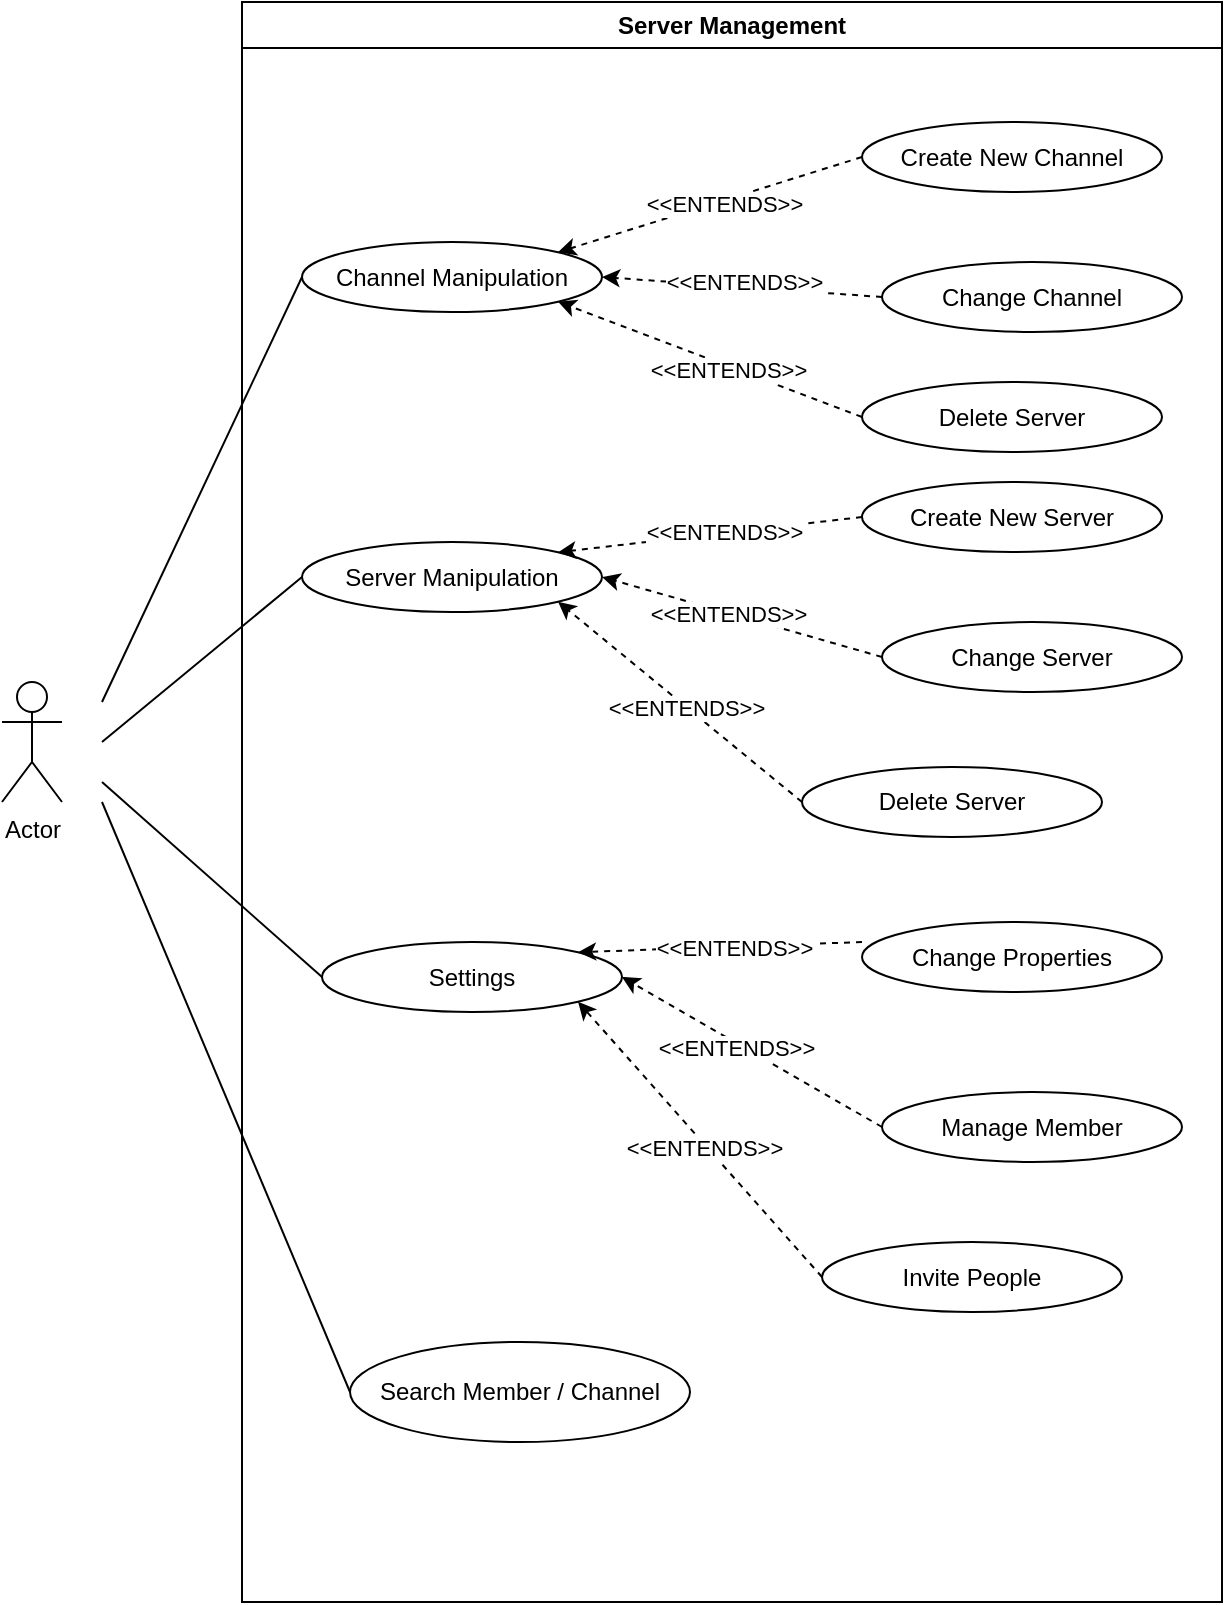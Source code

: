 <mxfile version="23.1.1" type="github">
  <diagram name="Page-1" id="YQ3UiAFa2FJOTCWodV5u">
    <mxGraphModel dx="1114" dy="558" grid="1" gridSize="10" guides="1" tooltips="1" connect="1" arrows="1" fold="1" page="1" pageScale="1" pageWidth="827" pageHeight="1169" math="0" shadow="0">
      <root>
        <mxCell id="0" />
        <mxCell id="1" parent="0" />
        <mxCell id="QVReD4pQJGgZ_GsCaPXj-4" value="Server Management" style="swimlane;whiteSpace=wrap;html=1;" parent="1" vertex="1">
          <mxGeometry x="190" y="40" width="490" height="800" as="geometry" />
        </mxCell>
        <mxCell id="6f-QjpaBFBmBkzcDSJa--1" value="Channel Manipulation" style="ellipse;whiteSpace=wrap;html=1;" vertex="1" parent="QVReD4pQJGgZ_GsCaPXj-4">
          <mxGeometry x="30" y="120" width="150" height="35" as="geometry" />
        </mxCell>
        <mxCell id="6f-QjpaBFBmBkzcDSJa--2" value="Server Manipulation" style="ellipse;whiteSpace=wrap;html=1;" vertex="1" parent="QVReD4pQJGgZ_GsCaPXj-4">
          <mxGeometry x="30" y="270" width="150" height="35" as="geometry" />
        </mxCell>
        <mxCell id="6f-QjpaBFBmBkzcDSJa--3" value="Settings" style="ellipse;whiteSpace=wrap;html=1;" vertex="1" parent="QVReD4pQJGgZ_GsCaPXj-4">
          <mxGeometry x="40" y="470" width="150" height="35" as="geometry" />
        </mxCell>
        <mxCell id="6f-QjpaBFBmBkzcDSJa--4" value="Create New Channel" style="ellipse;whiteSpace=wrap;html=1;" vertex="1" parent="QVReD4pQJGgZ_GsCaPXj-4">
          <mxGeometry x="310" y="60" width="150" height="35" as="geometry" />
        </mxCell>
        <mxCell id="6f-QjpaBFBmBkzcDSJa--5" value="Change Channel" style="ellipse;whiteSpace=wrap;html=1;" vertex="1" parent="QVReD4pQJGgZ_GsCaPXj-4">
          <mxGeometry x="320" y="130" width="150" height="35" as="geometry" />
        </mxCell>
        <mxCell id="6f-QjpaBFBmBkzcDSJa--6" value="Create New Server" style="ellipse;whiteSpace=wrap;html=1;" vertex="1" parent="QVReD4pQJGgZ_GsCaPXj-4">
          <mxGeometry x="310" y="240" width="150" height="35" as="geometry" />
        </mxCell>
        <mxCell id="6f-QjpaBFBmBkzcDSJa--7" value="Change Server" style="ellipse;whiteSpace=wrap;html=1;" vertex="1" parent="QVReD4pQJGgZ_GsCaPXj-4">
          <mxGeometry x="320" y="310" width="150" height="35" as="geometry" />
        </mxCell>
        <mxCell id="6f-QjpaBFBmBkzcDSJa--8" value="Delete Server" style="ellipse;whiteSpace=wrap;html=1;" vertex="1" parent="QVReD4pQJGgZ_GsCaPXj-4">
          <mxGeometry x="310" y="190" width="150" height="35" as="geometry" />
        </mxCell>
        <mxCell id="6f-QjpaBFBmBkzcDSJa--9" value="Delete Server" style="ellipse;whiteSpace=wrap;html=1;" vertex="1" parent="QVReD4pQJGgZ_GsCaPXj-4">
          <mxGeometry x="280" y="382.5" width="150" height="35" as="geometry" />
        </mxCell>
        <mxCell id="6f-QjpaBFBmBkzcDSJa--10" value="Change Properties" style="ellipse;whiteSpace=wrap;html=1;" vertex="1" parent="QVReD4pQJGgZ_GsCaPXj-4">
          <mxGeometry x="310" y="460" width="150" height="35" as="geometry" />
        </mxCell>
        <mxCell id="6f-QjpaBFBmBkzcDSJa--11" value="Manage Member" style="ellipse;whiteSpace=wrap;html=1;" vertex="1" parent="QVReD4pQJGgZ_GsCaPXj-4">
          <mxGeometry x="320" y="545" width="150" height="35" as="geometry" />
        </mxCell>
        <mxCell id="6f-QjpaBFBmBkzcDSJa--12" value="Invite People" style="ellipse;whiteSpace=wrap;html=1;" vertex="1" parent="QVReD4pQJGgZ_GsCaPXj-4">
          <mxGeometry x="290" y="620" width="150" height="35" as="geometry" />
        </mxCell>
        <mxCell id="6f-QjpaBFBmBkzcDSJa--26" value="Search Member / Channel" style="ellipse;whiteSpace=wrap;html=1;" vertex="1" parent="QVReD4pQJGgZ_GsCaPXj-4">
          <mxGeometry x="54" y="670" width="170" height="50" as="geometry" />
        </mxCell>
        <mxCell id="6f-QjpaBFBmBkzcDSJa--27" value="" style="endArrow=classic;html=1;rounded=0;exitX=0;exitY=0.5;exitDx=0;exitDy=0;entryX=1;entryY=0;entryDx=0;entryDy=0;dashed=1;" edge="1" parent="QVReD4pQJGgZ_GsCaPXj-4" source="6f-QjpaBFBmBkzcDSJa--4" target="6f-QjpaBFBmBkzcDSJa--1">
          <mxGeometry width="50" height="50" relative="1" as="geometry">
            <mxPoint x="200" y="280" as="sourcePoint" />
            <mxPoint x="250" y="230" as="targetPoint" />
          </mxGeometry>
        </mxCell>
        <mxCell id="6f-QjpaBFBmBkzcDSJa--41" value="&amp;lt;&amp;lt;ENTENDS&amp;gt;&amp;gt;" style="edgeLabel;html=1;align=center;verticalAlign=middle;resizable=0;points=[];" vertex="1" connectable="0" parent="6f-QjpaBFBmBkzcDSJa--27">
          <mxGeometry x="-0.086" y="1" relative="1" as="geometry">
            <mxPoint as="offset" />
          </mxGeometry>
        </mxCell>
        <mxCell id="6f-QjpaBFBmBkzcDSJa--28" value="" style="endArrow=classic;html=1;rounded=0;exitX=0;exitY=0.5;exitDx=0;exitDy=0;entryX=1;entryY=0.5;entryDx=0;entryDy=0;dashed=1;" edge="1" parent="QVReD4pQJGgZ_GsCaPXj-4" source="6f-QjpaBFBmBkzcDSJa--5" target="6f-QjpaBFBmBkzcDSJa--1">
          <mxGeometry width="50" height="50" relative="1" as="geometry">
            <mxPoint x="200" y="280" as="sourcePoint" />
            <mxPoint x="250" y="230" as="targetPoint" />
          </mxGeometry>
        </mxCell>
        <mxCell id="6f-QjpaBFBmBkzcDSJa--42" value="&amp;lt;&amp;lt;ENTENDS&amp;gt;&amp;gt;" style="edgeLabel;html=1;align=center;verticalAlign=middle;resizable=0;points=[];" vertex="1" connectable="0" parent="6f-QjpaBFBmBkzcDSJa--28">
          <mxGeometry y="-3" relative="1" as="geometry">
            <mxPoint as="offset" />
          </mxGeometry>
        </mxCell>
        <mxCell id="6f-QjpaBFBmBkzcDSJa--30" value="" style="endArrow=classic;html=1;rounded=0;exitX=0;exitY=0.5;exitDx=0;exitDy=0;entryX=1;entryY=1;entryDx=0;entryDy=0;dashed=1;" edge="1" parent="QVReD4pQJGgZ_GsCaPXj-4" source="6f-QjpaBFBmBkzcDSJa--8" target="6f-QjpaBFBmBkzcDSJa--1">
          <mxGeometry width="50" height="50" relative="1" as="geometry">
            <mxPoint x="200" y="280" as="sourcePoint" />
            <mxPoint x="250" y="230" as="targetPoint" />
          </mxGeometry>
        </mxCell>
        <mxCell id="6f-QjpaBFBmBkzcDSJa--43" value="&amp;lt;&amp;lt;ENTENDS&amp;gt;&amp;gt;" style="edgeLabel;html=1;align=center;verticalAlign=middle;resizable=0;points=[];" vertex="1" connectable="0" parent="6f-QjpaBFBmBkzcDSJa--30">
          <mxGeometry x="-0.116" y="2" relative="1" as="geometry">
            <mxPoint x="1" as="offset" />
          </mxGeometry>
        </mxCell>
        <mxCell id="6f-QjpaBFBmBkzcDSJa--31" value="" style="endArrow=classic;html=1;rounded=0;exitX=0;exitY=0.5;exitDx=0;exitDy=0;entryX=1;entryY=0;entryDx=0;entryDy=0;dashed=1;" edge="1" parent="QVReD4pQJGgZ_GsCaPXj-4" source="6f-QjpaBFBmBkzcDSJa--6" target="6f-QjpaBFBmBkzcDSJa--2">
          <mxGeometry width="50" height="50" relative="1" as="geometry">
            <mxPoint x="200" y="280" as="sourcePoint" />
            <mxPoint x="250" y="230" as="targetPoint" />
          </mxGeometry>
        </mxCell>
        <mxCell id="6f-QjpaBFBmBkzcDSJa--44" value="&amp;lt;&amp;lt;ENTENDS&amp;gt;&amp;gt;" style="edgeLabel;html=1;align=center;verticalAlign=middle;resizable=0;points=[];" vertex="1" connectable="0" parent="6f-QjpaBFBmBkzcDSJa--31">
          <mxGeometry x="-0.087" y="-1" relative="1" as="geometry">
            <mxPoint as="offset" />
          </mxGeometry>
        </mxCell>
        <mxCell id="6f-QjpaBFBmBkzcDSJa--32" value="" style="endArrow=classic;html=1;rounded=0;exitX=0;exitY=0.5;exitDx=0;exitDy=0;entryX=1;entryY=0.5;entryDx=0;entryDy=0;dashed=1;" edge="1" parent="QVReD4pQJGgZ_GsCaPXj-4" source="6f-QjpaBFBmBkzcDSJa--7" target="6f-QjpaBFBmBkzcDSJa--2">
          <mxGeometry width="50" height="50" relative="1" as="geometry">
            <mxPoint x="200" y="280" as="sourcePoint" />
            <mxPoint x="250" y="230" as="targetPoint" />
          </mxGeometry>
        </mxCell>
        <mxCell id="6f-QjpaBFBmBkzcDSJa--45" value="&amp;lt;&amp;lt;ENTENDS&amp;gt;&amp;gt;" style="edgeLabel;html=1;align=center;verticalAlign=middle;resizable=0;points=[];" vertex="1" connectable="0" parent="6f-QjpaBFBmBkzcDSJa--32">
          <mxGeometry x="0.083" relative="1" as="geometry">
            <mxPoint x="-1" as="offset" />
          </mxGeometry>
        </mxCell>
        <mxCell id="6f-QjpaBFBmBkzcDSJa--33" value="" style="endArrow=classic;html=1;rounded=0;exitX=0;exitY=0.5;exitDx=0;exitDy=0;entryX=1;entryY=1;entryDx=0;entryDy=0;dashed=1;" edge="1" parent="QVReD4pQJGgZ_GsCaPXj-4" source="6f-QjpaBFBmBkzcDSJa--9" target="6f-QjpaBFBmBkzcDSJa--2">
          <mxGeometry width="50" height="50" relative="1" as="geometry">
            <mxPoint x="200" y="280" as="sourcePoint" />
            <mxPoint x="250" y="230" as="targetPoint" />
          </mxGeometry>
        </mxCell>
        <mxCell id="6f-QjpaBFBmBkzcDSJa--46" value="&amp;lt;&amp;lt;ENTENDS&amp;gt;&amp;gt;" style="edgeLabel;html=1;align=center;verticalAlign=middle;resizable=0;points=[];" vertex="1" connectable="0" parent="6f-QjpaBFBmBkzcDSJa--33">
          <mxGeometry x="-0.048" y="1" relative="1" as="geometry">
            <mxPoint as="offset" />
          </mxGeometry>
        </mxCell>
        <mxCell id="6f-QjpaBFBmBkzcDSJa--34" value="" style="endArrow=classic;html=1;rounded=0;exitX=0;exitY=0.286;exitDx=0;exitDy=0;exitPerimeter=0;entryX=1;entryY=0;entryDx=0;entryDy=0;dashed=1;" edge="1" parent="QVReD4pQJGgZ_GsCaPXj-4" source="6f-QjpaBFBmBkzcDSJa--10" target="6f-QjpaBFBmBkzcDSJa--3">
          <mxGeometry width="50" height="50" relative="1" as="geometry">
            <mxPoint x="200" y="420" as="sourcePoint" />
            <mxPoint x="250" y="370" as="targetPoint" />
          </mxGeometry>
        </mxCell>
        <mxCell id="6f-QjpaBFBmBkzcDSJa--47" value="&amp;lt;&amp;lt;ENTENDS&amp;gt;&amp;gt;" style="edgeLabel;html=1;align=center;verticalAlign=middle;resizable=0;points=[];" vertex="1" connectable="0" parent="6f-QjpaBFBmBkzcDSJa--34">
          <mxGeometry x="-0.101" relative="1" as="geometry">
            <mxPoint as="offset" />
          </mxGeometry>
        </mxCell>
        <mxCell id="6f-QjpaBFBmBkzcDSJa--35" value="" style="endArrow=classic;html=1;rounded=0;exitX=0;exitY=0.5;exitDx=0;exitDy=0;entryX=1;entryY=0.5;entryDx=0;entryDy=0;dashed=1;" edge="1" parent="QVReD4pQJGgZ_GsCaPXj-4" source="6f-QjpaBFBmBkzcDSJa--11" target="6f-QjpaBFBmBkzcDSJa--3">
          <mxGeometry width="50" height="50" relative="1" as="geometry">
            <mxPoint x="200" y="420" as="sourcePoint" />
            <mxPoint x="250" y="370" as="targetPoint" />
          </mxGeometry>
        </mxCell>
        <mxCell id="6f-QjpaBFBmBkzcDSJa--48" value="&amp;lt;&amp;lt;ENTENDS&amp;gt;&amp;gt;" style="edgeLabel;html=1;align=center;verticalAlign=middle;resizable=0;points=[];" vertex="1" connectable="0" parent="6f-QjpaBFBmBkzcDSJa--35">
          <mxGeometry x="0.115" y="2" relative="1" as="geometry">
            <mxPoint as="offset" />
          </mxGeometry>
        </mxCell>
        <mxCell id="6f-QjpaBFBmBkzcDSJa--36" value="" style="endArrow=classic;html=1;rounded=0;exitX=0;exitY=0.5;exitDx=0;exitDy=0;entryX=1;entryY=1;entryDx=0;entryDy=0;dashed=1;" edge="1" parent="QVReD4pQJGgZ_GsCaPXj-4" source="6f-QjpaBFBmBkzcDSJa--12" target="6f-QjpaBFBmBkzcDSJa--3">
          <mxGeometry width="50" height="50" relative="1" as="geometry">
            <mxPoint x="200" y="420" as="sourcePoint" />
            <mxPoint x="250" y="370" as="targetPoint" />
          </mxGeometry>
        </mxCell>
        <mxCell id="6f-QjpaBFBmBkzcDSJa--49" value="&amp;lt;&amp;lt;ENTENDS&amp;gt;&amp;gt;" style="edgeLabel;html=1;align=center;verticalAlign=middle;resizable=0;points=[];" vertex="1" connectable="0" parent="6f-QjpaBFBmBkzcDSJa--36">
          <mxGeometry x="-0.05" y="1" relative="1" as="geometry">
            <mxPoint as="offset" />
          </mxGeometry>
        </mxCell>
        <mxCell id="QVReD4pQJGgZ_GsCaPXj-19" value="Actor" style="shape=umlActor;verticalLabelPosition=bottom;verticalAlign=top;html=1;" parent="1" vertex="1">
          <mxGeometry x="70" y="380" width="30" height="60" as="geometry" />
        </mxCell>
        <mxCell id="6f-QjpaBFBmBkzcDSJa--37" value="" style="endArrow=none;html=1;rounded=0;entryX=0;entryY=0.5;entryDx=0;entryDy=0;" edge="1" parent="1" target="6f-QjpaBFBmBkzcDSJa--26">
          <mxGeometry width="50" height="50" relative="1" as="geometry">
            <mxPoint x="120" y="440" as="sourcePoint" />
            <mxPoint x="440" y="540" as="targetPoint" />
          </mxGeometry>
        </mxCell>
        <mxCell id="6f-QjpaBFBmBkzcDSJa--38" value="" style="endArrow=none;html=1;rounded=0;entryX=0;entryY=0.5;entryDx=0;entryDy=0;" edge="1" parent="1" target="6f-QjpaBFBmBkzcDSJa--3">
          <mxGeometry width="50" height="50" relative="1" as="geometry">
            <mxPoint x="120" y="430" as="sourcePoint" />
            <mxPoint x="440" y="540" as="targetPoint" />
          </mxGeometry>
        </mxCell>
        <mxCell id="6f-QjpaBFBmBkzcDSJa--39" value="" style="endArrow=none;html=1;rounded=0;entryX=0;entryY=0.5;entryDx=0;entryDy=0;" edge="1" parent="1" target="6f-QjpaBFBmBkzcDSJa--2">
          <mxGeometry width="50" height="50" relative="1" as="geometry">
            <mxPoint x="120" y="410" as="sourcePoint" />
            <mxPoint x="440" y="270" as="targetPoint" />
          </mxGeometry>
        </mxCell>
        <mxCell id="6f-QjpaBFBmBkzcDSJa--40" value="" style="endArrow=none;html=1;rounded=0;entryX=0;entryY=0.5;entryDx=0;entryDy=0;" edge="1" parent="1" target="6f-QjpaBFBmBkzcDSJa--1">
          <mxGeometry width="50" height="50" relative="1" as="geometry">
            <mxPoint x="120" y="390" as="sourcePoint" />
            <mxPoint x="440" y="270" as="targetPoint" />
          </mxGeometry>
        </mxCell>
      </root>
    </mxGraphModel>
  </diagram>
</mxfile>
